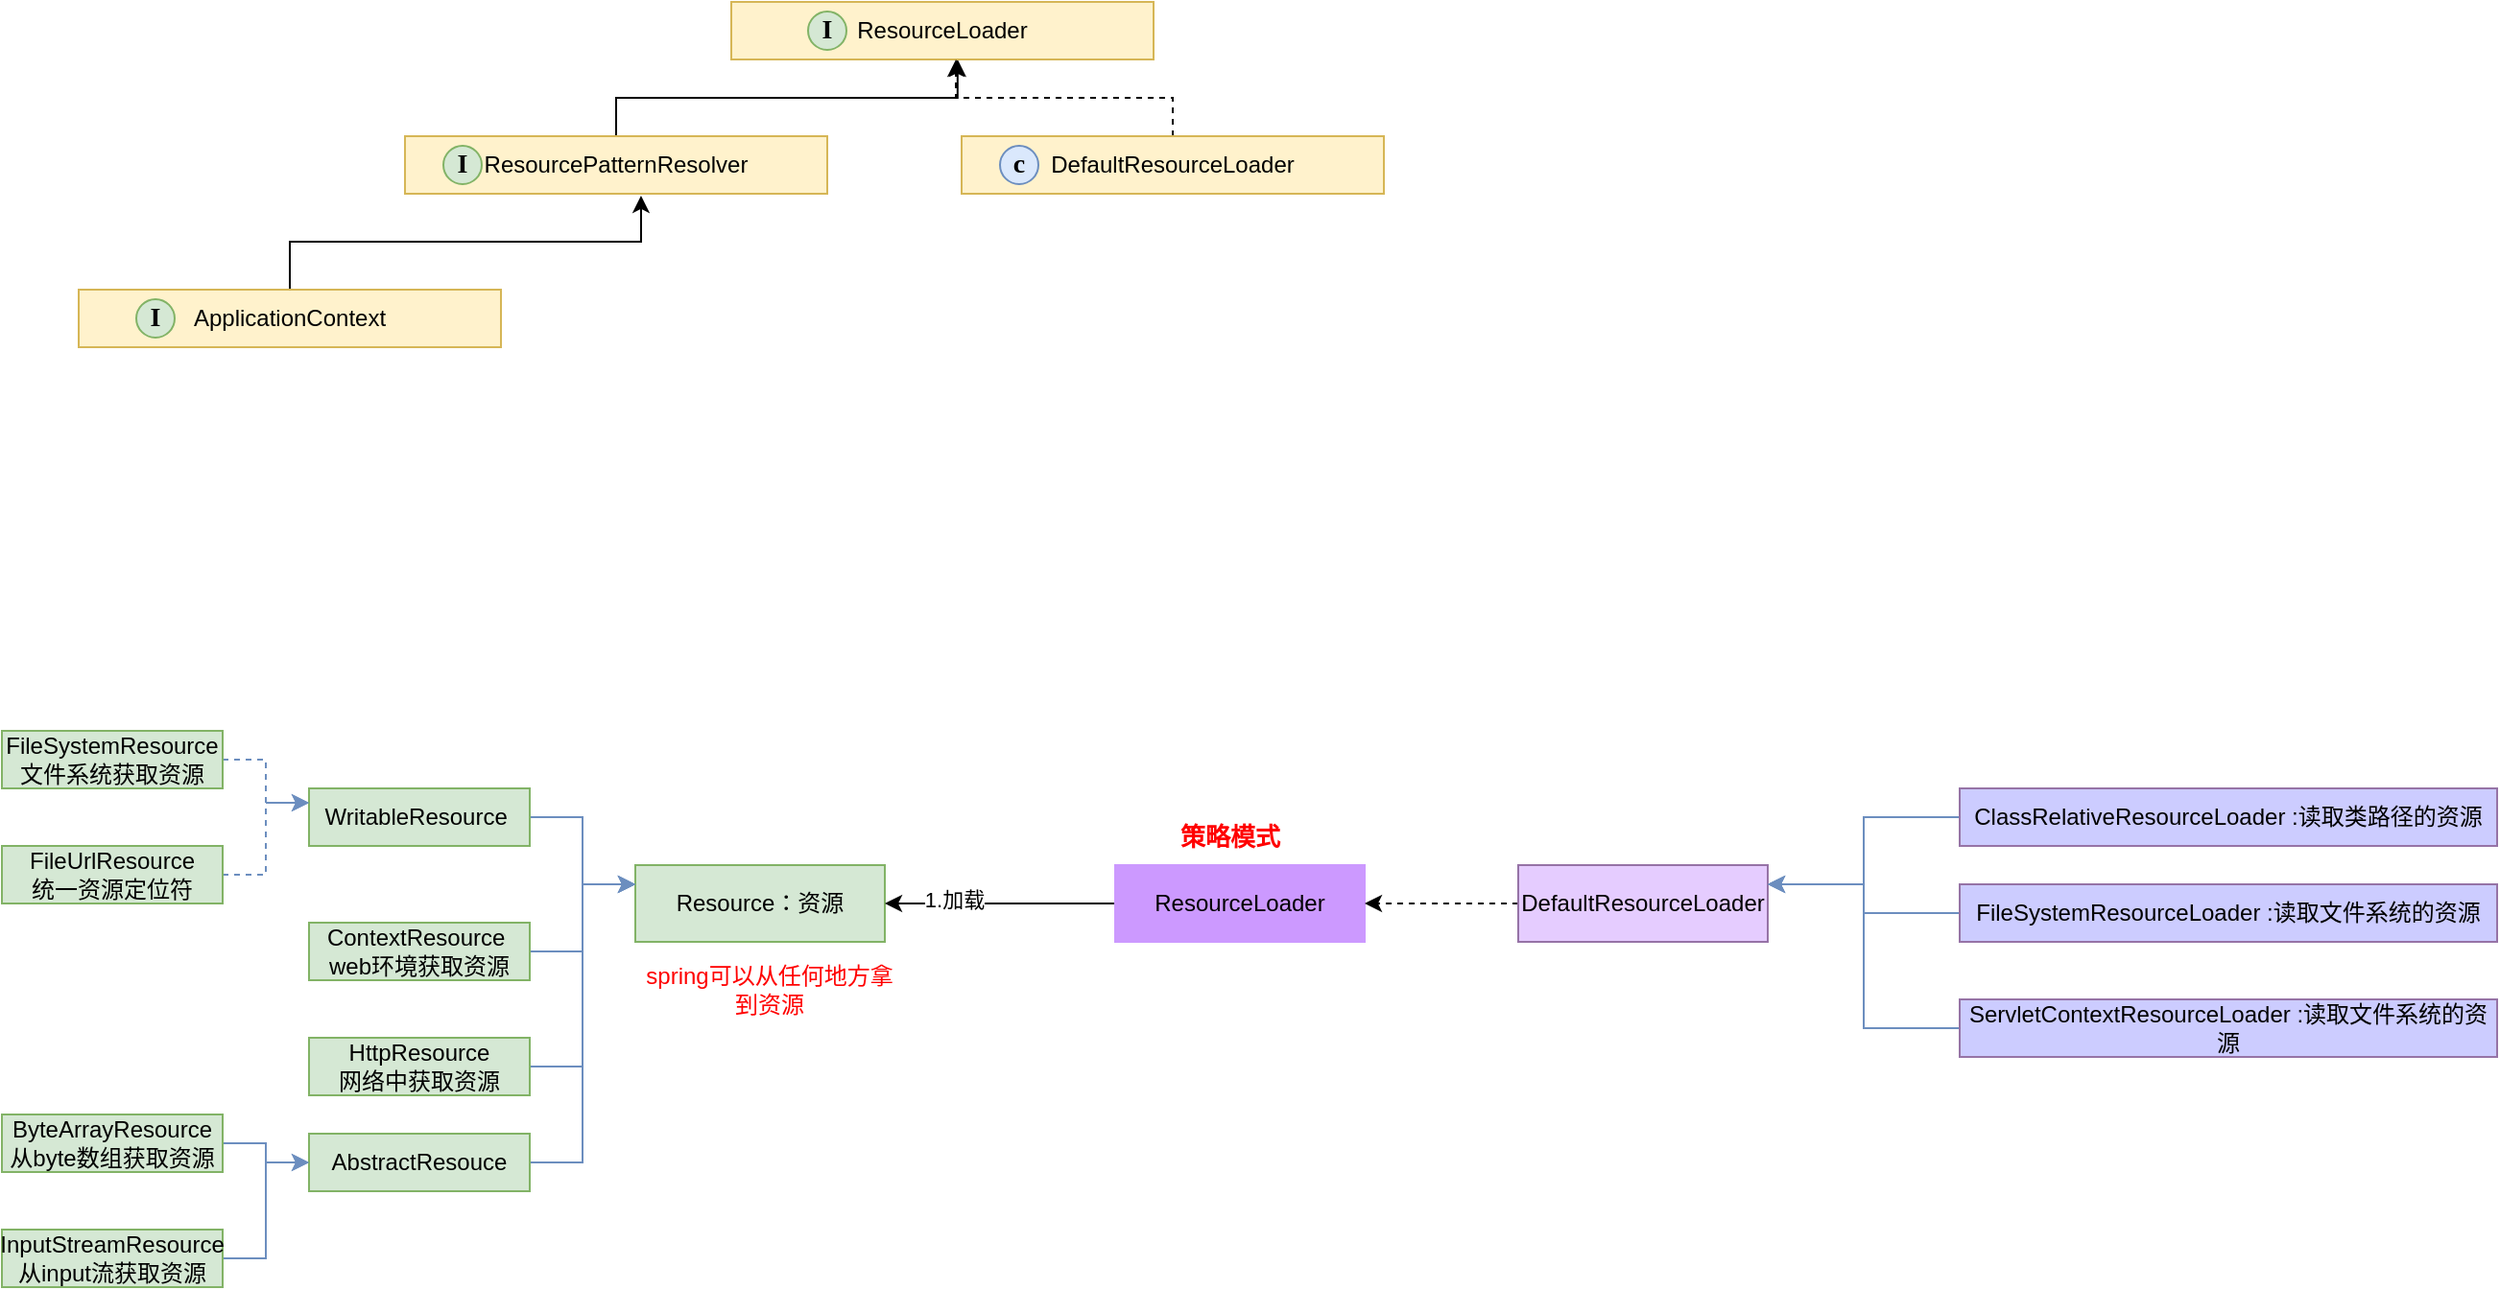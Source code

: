 <mxfile version="21.7.4" type="github">
  <diagram name="第 1 页" id="LORR4SFLs2q2GYRJ1Kx6">
    <mxGraphModel dx="1434" dy="764" grid="1" gridSize="10" guides="1" tooltips="1" connect="1" arrows="1" fold="1" page="1" pageScale="1" pageWidth="2500" pageHeight="1600" math="0" shadow="0">
      <root>
        <mxCell id="0" />
        <mxCell id="1" parent="0" />
        <mxCell id="G3PUZL_0uWG9P7JHEBMm-6" style="edgeStyle=orthogonalEdgeStyle;rounded=0;orthogonalLoop=1;jettySize=auto;html=1;entryX=0.559;entryY=1.033;entryDx=0;entryDy=0;entryPerimeter=0;" edge="1" parent="1" source="G3PUZL_0uWG9P7JHEBMm-1" target="G3PUZL_0uWG9P7JHEBMm-2">
          <mxGeometry relative="1" as="geometry" />
        </mxCell>
        <mxCell id="G3PUZL_0uWG9P7JHEBMm-1" value="ApplicationContext" style="rounded=0;whiteSpace=wrap;html=1;fillColor=#fff2cc;strokeColor=#d6b656;" vertex="1" parent="1">
          <mxGeometry x="70" y="200" width="220" height="30" as="geometry" />
        </mxCell>
        <mxCell id="G3PUZL_0uWG9P7JHEBMm-7" style="edgeStyle=orthogonalEdgeStyle;rounded=0;orthogonalLoop=1;jettySize=auto;html=1;entryX=0.536;entryY=1;entryDx=0;entryDy=0;entryPerimeter=0;" edge="1" parent="1" source="G3PUZL_0uWG9P7JHEBMm-2" target="G3PUZL_0uWG9P7JHEBMm-4">
          <mxGeometry relative="1" as="geometry" />
        </mxCell>
        <mxCell id="G3PUZL_0uWG9P7JHEBMm-2" value="ResourcePatternResolver" style="rounded=0;whiteSpace=wrap;html=1;fillColor=#fff2cc;strokeColor=#d6b656;" vertex="1" parent="1">
          <mxGeometry x="240" y="120" width="220" height="30" as="geometry" />
        </mxCell>
        <mxCell id="G3PUZL_0uWG9P7JHEBMm-4" value="ResourceLoader" style="rounded=0;whiteSpace=wrap;html=1;fillColor=#fff2cc;strokeColor=#d6b656;" vertex="1" parent="1">
          <mxGeometry x="410" y="50" width="220" height="30" as="geometry" />
        </mxCell>
        <mxCell id="G3PUZL_0uWG9P7JHEBMm-12" style="edgeStyle=orthogonalEdgeStyle;rounded=0;orthogonalLoop=1;jettySize=auto;html=1;entryX=0.532;entryY=1;entryDx=0;entryDy=0;entryPerimeter=0;dashed=1;" edge="1" parent="1" source="G3PUZL_0uWG9P7JHEBMm-5" target="G3PUZL_0uWG9P7JHEBMm-4">
          <mxGeometry relative="1" as="geometry" />
        </mxCell>
        <mxCell id="G3PUZL_0uWG9P7JHEBMm-5" value="DefaultResourceLoader" style="rounded=0;whiteSpace=wrap;html=1;fillColor=#fff2cc;strokeColor=#d6b656;" vertex="1" parent="1">
          <mxGeometry x="530" y="120" width="220" height="30" as="geometry" />
        </mxCell>
        <mxCell id="G3PUZL_0uWG9P7JHEBMm-8" value="&lt;font style=&quot;font-size: 14px;&quot; face=&quot;Verdana&quot;&gt;&lt;b&gt;I&lt;/b&gt;&lt;/font&gt;" style="ellipse;whiteSpace=wrap;html=1;aspect=fixed;fillColor=#d5e8d4;strokeColor=#82b366;" vertex="1" parent="1">
          <mxGeometry x="450" y="55" width="20" height="20" as="geometry" />
        </mxCell>
        <mxCell id="G3PUZL_0uWG9P7JHEBMm-9" value="&lt;font style=&quot;font-size: 14px;&quot; face=&quot;Verdana&quot;&gt;&lt;b&gt;I&lt;/b&gt;&lt;/font&gt;" style="ellipse;whiteSpace=wrap;html=1;aspect=fixed;fillColor=#d5e8d4;strokeColor=#82b366;" vertex="1" parent="1">
          <mxGeometry x="260" y="125" width="20" height="20" as="geometry" />
        </mxCell>
        <mxCell id="G3PUZL_0uWG9P7JHEBMm-10" value="&lt;font style=&quot;font-size: 14px;&quot; face=&quot;Verdana&quot;&gt;&lt;b&gt;I&lt;/b&gt;&lt;/font&gt;" style="ellipse;whiteSpace=wrap;html=1;aspect=fixed;fillColor=#d5e8d4;strokeColor=#82b366;" vertex="1" parent="1">
          <mxGeometry x="100" y="205" width="20" height="20" as="geometry" />
        </mxCell>
        <mxCell id="G3PUZL_0uWG9P7JHEBMm-13" value="&lt;font style=&quot;font-size: 14px;&quot; face=&quot;Verdana&quot;&gt;&lt;b&gt;c&lt;/b&gt;&lt;/font&gt;" style="ellipse;whiteSpace=wrap;html=1;aspect=fixed;fillColor=#dae8fc;strokeColor=#6c8ebf;" vertex="1" parent="1">
          <mxGeometry x="550" y="125" width="20" height="20" as="geometry" />
        </mxCell>
        <mxCell id="G3PUZL_0uWG9P7JHEBMm-14" value="Resource：资源" style="rounded=0;whiteSpace=wrap;html=1;fillColor=#d5e8d4;strokeColor=#82b366;" vertex="1" parent="1">
          <mxGeometry x="360" y="500" width="130" height="40" as="geometry" />
        </mxCell>
        <mxCell id="G3PUZL_0uWG9P7JHEBMm-17" style="edgeStyle=orthogonalEdgeStyle;rounded=0;orthogonalLoop=1;jettySize=auto;html=1;" edge="1" parent="1" source="G3PUZL_0uWG9P7JHEBMm-15" target="G3PUZL_0uWG9P7JHEBMm-14">
          <mxGeometry relative="1" as="geometry" />
        </mxCell>
        <mxCell id="G3PUZL_0uWG9P7JHEBMm-18" value="1.加载" style="edgeLabel;html=1;align=center;verticalAlign=middle;resizable=0;points=[];" vertex="1" connectable="0" parent="G3PUZL_0uWG9P7JHEBMm-17">
          <mxGeometry x="0.4" y="-2" relative="1" as="geometry">
            <mxPoint as="offset" />
          </mxGeometry>
        </mxCell>
        <mxCell id="G3PUZL_0uWG9P7JHEBMm-15" value="ResourceLoader" style="rounded=0;whiteSpace=wrap;html=1;fillColor=#CC99FF;strokeColor=#CC99FF;" vertex="1" parent="1">
          <mxGeometry x="610" y="500" width="130" height="40" as="geometry" />
        </mxCell>
        <mxCell id="G3PUZL_0uWG9P7JHEBMm-39" style="edgeStyle=orthogonalEdgeStyle;rounded=0;orthogonalLoop=1;jettySize=auto;html=1;entryX=1;entryY=0.5;entryDx=0;entryDy=0;dashed=1;" edge="1" parent="1" source="G3PUZL_0uWG9P7JHEBMm-19" target="G3PUZL_0uWG9P7JHEBMm-15">
          <mxGeometry relative="1" as="geometry" />
        </mxCell>
        <mxCell id="G3PUZL_0uWG9P7JHEBMm-19" value="DefaultResourceLoader" style="rounded=0;whiteSpace=wrap;html=1;fillColor=#E5CCFF;strokeColor=#9673a6;" vertex="1" parent="1">
          <mxGeometry x="820" y="500" width="130" height="40" as="geometry" />
        </mxCell>
        <mxCell id="G3PUZL_0uWG9P7JHEBMm-26" style="edgeStyle=orthogonalEdgeStyle;rounded=0;orthogonalLoop=1;jettySize=auto;html=1;entryX=0;entryY=0.25;entryDx=0;entryDy=0;fillColor=#dae8fc;strokeColor=#6c8ebf;" edge="1" parent="1" source="G3PUZL_0uWG9P7JHEBMm-21" target="G3PUZL_0uWG9P7JHEBMm-14">
          <mxGeometry relative="1" as="geometry" />
        </mxCell>
        <mxCell id="G3PUZL_0uWG9P7JHEBMm-21" value="WritableResource&amp;nbsp;" style="rounded=0;whiteSpace=wrap;html=1;fillColor=#d5e8d4;strokeColor=#82b366;" vertex="1" parent="1">
          <mxGeometry x="190" y="460" width="115" height="30" as="geometry" />
        </mxCell>
        <mxCell id="G3PUZL_0uWG9P7JHEBMm-24" style="edgeStyle=orthogonalEdgeStyle;rounded=0;orthogonalLoop=1;jettySize=auto;html=1;entryX=0;entryY=0.25;entryDx=0;entryDy=0;fillColor=#dae8fc;strokeColor=#6c8ebf;dashed=1;" edge="1" parent="1" source="G3PUZL_0uWG9P7JHEBMm-22" target="G3PUZL_0uWG9P7JHEBMm-21">
          <mxGeometry relative="1" as="geometry" />
        </mxCell>
        <mxCell id="G3PUZL_0uWG9P7JHEBMm-22" value="FileSystemResource&lt;br&gt;文件系统获取资源" style="rounded=0;whiteSpace=wrap;html=1;fillColor=#d5e8d4;strokeColor=#82b366;" vertex="1" parent="1">
          <mxGeometry x="30" y="430" width="115" height="30" as="geometry" />
        </mxCell>
        <mxCell id="G3PUZL_0uWG9P7JHEBMm-25" style="edgeStyle=orthogonalEdgeStyle;rounded=0;orthogonalLoop=1;jettySize=auto;html=1;entryX=0;entryY=0.25;entryDx=0;entryDy=0;fillColor=#dae8fc;strokeColor=#6c8ebf;dashed=1;" edge="1" parent="1" source="G3PUZL_0uWG9P7JHEBMm-23" target="G3PUZL_0uWG9P7JHEBMm-21">
          <mxGeometry relative="1" as="geometry" />
        </mxCell>
        <mxCell id="G3PUZL_0uWG9P7JHEBMm-23" value="FileUrlResource&lt;br&gt;统一资源定位符" style="rounded=0;whiteSpace=wrap;html=1;fillColor=#d5e8d4;strokeColor=#82b366;" vertex="1" parent="1">
          <mxGeometry x="30" y="490" width="115" height="30" as="geometry" />
        </mxCell>
        <mxCell id="G3PUZL_0uWG9P7JHEBMm-28" style="edgeStyle=orthogonalEdgeStyle;rounded=0;orthogonalLoop=1;jettySize=auto;html=1;entryX=0;entryY=0.25;entryDx=0;entryDy=0;fillColor=#dae8fc;strokeColor=#6c8ebf;" edge="1" parent="1" source="G3PUZL_0uWG9P7JHEBMm-27" target="G3PUZL_0uWG9P7JHEBMm-14">
          <mxGeometry relative="1" as="geometry" />
        </mxCell>
        <mxCell id="G3PUZL_0uWG9P7JHEBMm-27" value="ContextResource&amp;nbsp;&lt;br&gt;web环境获取资源" style="rounded=0;whiteSpace=wrap;html=1;fillColor=#d5e8d4;strokeColor=#82b366;" vertex="1" parent="1">
          <mxGeometry x="190" y="530" width="115" height="30" as="geometry" />
        </mxCell>
        <mxCell id="G3PUZL_0uWG9P7JHEBMm-30" style="edgeStyle=orthogonalEdgeStyle;rounded=0;orthogonalLoop=1;jettySize=auto;html=1;entryX=0;entryY=0.25;entryDx=0;entryDy=0;fillColor=#dae8fc;strokeColor=#6c8ebf;" edge="1" parent="1" source="G3PUZL_0uWG9P7JHEBMm-29" target="G3PUZL_0uWG9P7JHEBMm-14">
          <mxGeometry relative="1" as="geometry" />
        </mxCell>
        <mxCell id="G3PUZL_0uWG9P7JHEBMm-29" value="HttpResource&lt;br&gt;网络中获取资源" style="rounded=0;whiteSpace=wrap;html=1;fillColor=#d5e8d4;strokeColor=#82b366;" vertex="1" parent="1">
          <mxGeometry x="190" y="590" width="115" height="30" as="geometry" />
        </mxCell>
        <mxCell id="G3PUZL_0uWG9P7JHEBMm-32" style="edgeStyle=orthogonalEdgeStyle;rounded=0;orthogonalLoop=1;jettySize=auto;html=1;entryX=0;entryY=0.25;entryDx=0;entryDy=0;fillColor=#dae8fc;strokeColor=#6c8ebf;" edge="1" parent="1" source="G3PUZL_0uWG9P7JHEBMm-31" target="G3PUZL_0uWG9P7JHEBMm-14">
          <mxGeometry relative="1" as="geometry" />
        </mxCell>
        <mxCell id="G3PUZL_0uWG9P7JHEBMm-31" value="AbstractResouce" style="rounded=0;whiteSpace=wrap;html=1;fillColor=#d5e8d4;strokeColor=#82b366;" vertex="1" parent="1">
          <mxGeometry x="190" y="640" width="115" height="30" as="geometry" />
        </mxCell>
        <mxCell id="G3PUZL_0uWG9P7JHEBMm-35" style="edgeStyle=orthogonalEdgeStyle;rounded=0;orthogonalLoop=1;jettySize=auto;html=1;entryX=0;entryY=0.5;entryDx=0;entryDy=0;fillColor=#dae8fc;strokeColor=#6c8ebf;" edge="1" parent="1" source="G3PUZL_0uWG9P7JHEBMm-33" target="G3PUZL_0uWG9P7JHEBMm-31">
          <mxGeometry relative="1" as="geometry" />
        </mxCell>
        <mxCell id="G3PUZL_0uWG9P7JHEBMm-33" value="ByteArrayResource&lt;br&gt;从byte数组获取资源" style="rounded=0;whiteSpace=wrap;html=1;fillColor=#d5e8d4;strokeColor=#82b366;" vertex="1" parent="1">
          <mxGeometry x="30" y="630" width="115" height="30" as="geometry" />
        </mxCell>
        <mxCell id="G3PUZL_0uWG9P7JHEBMm-36" style="edgeStyle=orthogonalEdgeStyle;rounded=0;orthogonalLoop=1;jettySize=auto;html=1;entryX=0;entryY=0.5;entryDx=0;entryDy=0;fillColor=#dae8fc;strokeColor=#6c8ebf;" edge="1" parent="1" source="G3PUZL_0uWG9P7JHEBMm-34" target="G3PUZL_0uWG9P7JHEBMm-31">
          <mxGeometry relative="1" as="geometry" />
        </mxCell>
        <mxCell id="G3PUZL_0uWG9P7JHEBMm-34" value="InputStreamResource&lt;br&gt;从input流获取资源&lt;br&gt;" style="rounded=0;whiteSpace=wrap;html=1;fillColor=#d5e8d4;strokeColor=#82b366;" vertex="1" parent="1">
          <mxGeometry x="30" y="690" width="115" height="30" as="geometry" />
        </mxCell>
        <mxCell id="G3PUZL_0uWG9P7JHEBMm-37" value="spring可以从任何地方拿到资源" style="text;html=1;strokeColor=none;fillColor=none;align=center;verticalAlign=middle;whiteSpace=wrap;rounded=0;fontColor=#FF0000;" vertex="1" parent="1">
          <mxGeometry x="360" y="550" width="140" height="30" as="geometry" />
        </mxCell>
        <mxCell id="G3PUZL_0uWG9P7JHEBMm-40" value="策略模式" style="text;html=1;strokeColor=none;fillColor=none;align=center;verticalAlign=middle;whiteSpace=wrap;rounded=0;labelBackgroundColor=default;fontColor=#FF0000;fontStyle=1;fontSize=13;" vertex="1" parent="1">
          <mxGeometry x="640" y="470" width="60" height="30" as="geometry" />
        </mxCell>
        <mxCell id="G3PUZL_0uWG9P7JHEBMm-42" style="edgeStyle=orthogonalEdgeStyle;rounded=0;orthogonalLoop=1;jettySize=auto;html=1;entryX=1;entryY=0.25;entryDx=0;entryDy=0;fillColor=#dae8fc;strokeColor=#6c8ebf;" edge="1" parent="1" source="G3PUZL_0uWG9P7JHEBMm-41" target="G3PUZL_0uWG9P7JHEBMm-19">
          <mxGeometry relative="1" as="geometry" />
        </mxCell>
        <mxCell id="G3PUZL_0uWG9P7JHEBMm-41" value="ClassRelativeResourceLoader :读取类路径的资源" style="rounded=0;whiteSpace=wrap;html=1;fillColor=#CCCCFF;strokeColor=#9673a6;" vertex="1" parent="1">
          <mxGeometry x="1050" y="460" width="280" height="30" as="geometry" />
        </mxCell>
        <mxCell id="G3PUZL_0uWG9P7JHEBMm-45" style="edgeStyle=orthogonalEdgeStyle;rounded=0;orthogonalLoop=1;jettySize=auto;html=1;entryX=1;entryY=0.25;entryDx=0;entryDy=0;fillColor=#dae8fc;strokeColor=#6c8ebf;" edge="1" parent="1" source="G3PUZL_0uWG9P7JHEBMm-43" target="G3PUZL_0uWG9P7JHEBMm-19">
          <mxGeometry relative="1" as="geometry" />
        </mxCell>
        <mxCell id="G3PUZL_0uWG9P7JHEBMm-43" value="FileSystemResourceLoader :读取文件系统的资源" style="rounded=0;whiteSpace=wrap;html=1;fillColor=#CCCCFF;strokeColor=#9673a6;" vertex="1" parent="1">
          <mxGeometry x="1050" y="510" width="280" height="30" as="geometry" />
        </mxCell>
        <mxCell id="G3PUZL_0uWG9P7JHEBMm-46" style="edgeStyle=orthogonalEdgeStyle;rounded=0;orthogonalLoop=1;jettySize=auto;html=1;entryX=1;entryY=0.25;entryDx=0;entryDy=0;fillColor=#dae8fc;strokeColor=#6c8ebf;" edge="1" parent="1" source="G3PUZL_0uWG9P7JHEBMm-44" target="G3PUZL_0uWG9P7JHEBMm-19">
          <mxGeometry relative="1" as="geometry" />
        </mxCell>
        <mxCell id="G3PUZL_0uWG9P7JHEBMm-44" value="ServletContextResourceLoader :读取文件系统的资源" style="rounded=0;whiteSpace=wrap;html=1;fillColor=#CCCCFF;strokeColor=#9673a6;" vertex="1" parent="1">
          <mxGeometry x="1050" y="570" width="280" height="30" as="geometry" />
        </mxCell>
      </root>
    </mxGraphModel>
  </diagram>
</mxfile>
